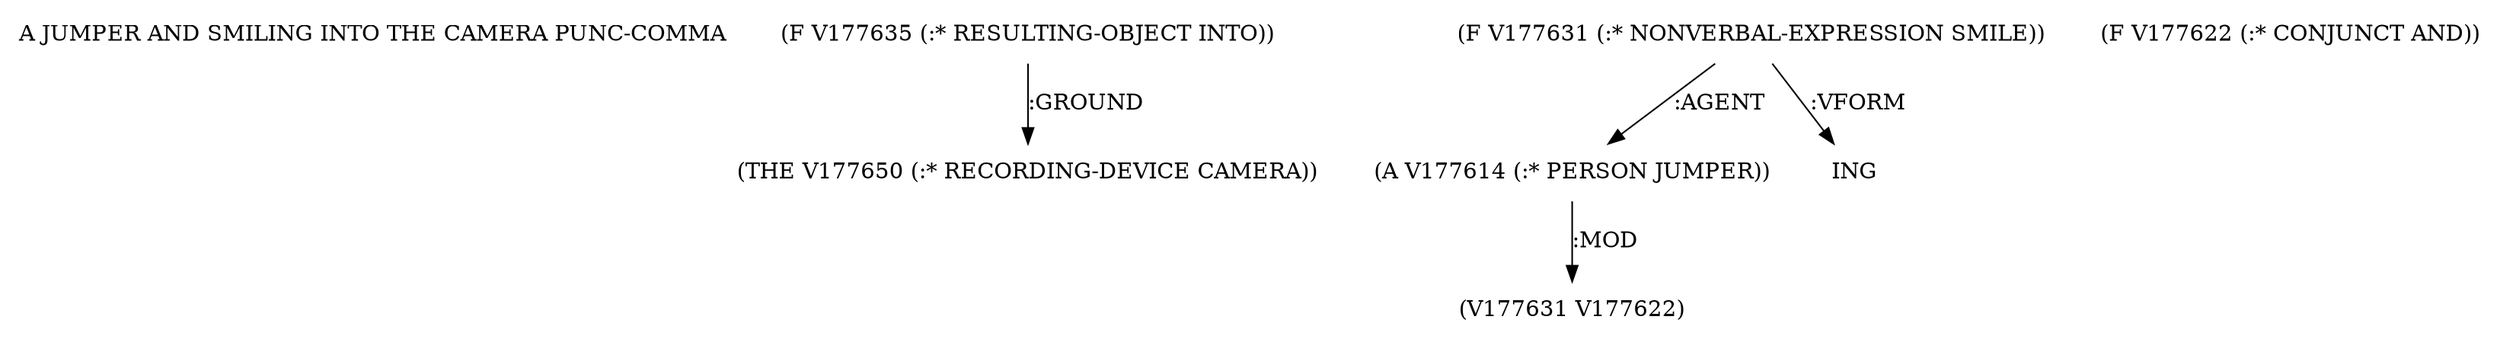 digraph Terms {
  node [shape=none]
  "A JUMPER AND SMILING INTO THE CAMERA PUNC-COMMA"
  "V177635" [label="(F V177635 (:* RESULTING-OBJECT INTO))"]
  "V177635" -> "V177650" [label=":GROUND"]
  "V177650" [label="(THE V177650 (:* RECORDING-DEVICE CAMERA))"]
  "V177614" [label="(A V177614 (:* PERSON JUMPER))"]
  "V177614" -> "NT178237" [label=":MOD"]
  "NT178237" [label="(V177631 V177622)"]
  "V177622" [label="(F V177622 (:* CONJUNCT AND))"]
  "V177631" [label="(F V177631 (:* NONVERBAL-EXPRESSION SMILE))"]
  "V177631" -> "V177614" [label=":AGENT"]
  "V177631" -> "NT178238" [label=":VFORM"]
  "NT178238" [label="ING"]
}
